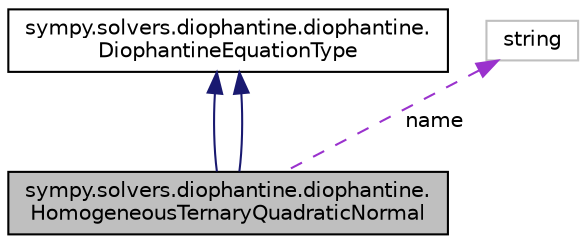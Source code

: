 digraph "sympy.solvers.diophantine.diophantine.HomogeneousTernaryQuadraticNormal"
{
 // LATEX_PDF_SIZE
  edge [fontname="Helvetica",fontsize="10",labelfontname="Helvetica",labelfontsize="10"];
  node [fontname="Helvetica",fontsize="10",shape=record];
  Node1 [label="sympy.solvers.diophantine.diophantine.\lHomogeneousTernaryQuadraticNormal",height=0.2,width=0.4,color="black", fillcolor="grey75", style="filled", fontcolor="black",tooltip=" "];
  Node2 -> Node1 [dir="back",color="midnightblue",fontsize="10",style="solid",fontname="Helvetica"];
  Node2 [label="sympy.solvers.diophantine.diophantine.\lDiophantineEquationType",height=0.2,width=0.4,color="black", fillcolor="white", style="filled",URL="$classsympy_1_1solvers_1_1diophantine_1_1diophantine_1_1DiophantineEquationType.html",tooltip=" "];
  Node2 -> Node1 [dir="back",color="midnightblue",fontsize="10",style="solid",fontname="Helvetica"];
  Node3 -> Node1 [dir="back",color="darkorchid3",fontsize="10",style="dashed",label=" name" ,fontname="Helvetica"];
  Node3 [label="string",height=0.2,width=0.4,color="grey75", fillcolor="white", style="filled",tooltip=" "];
}
